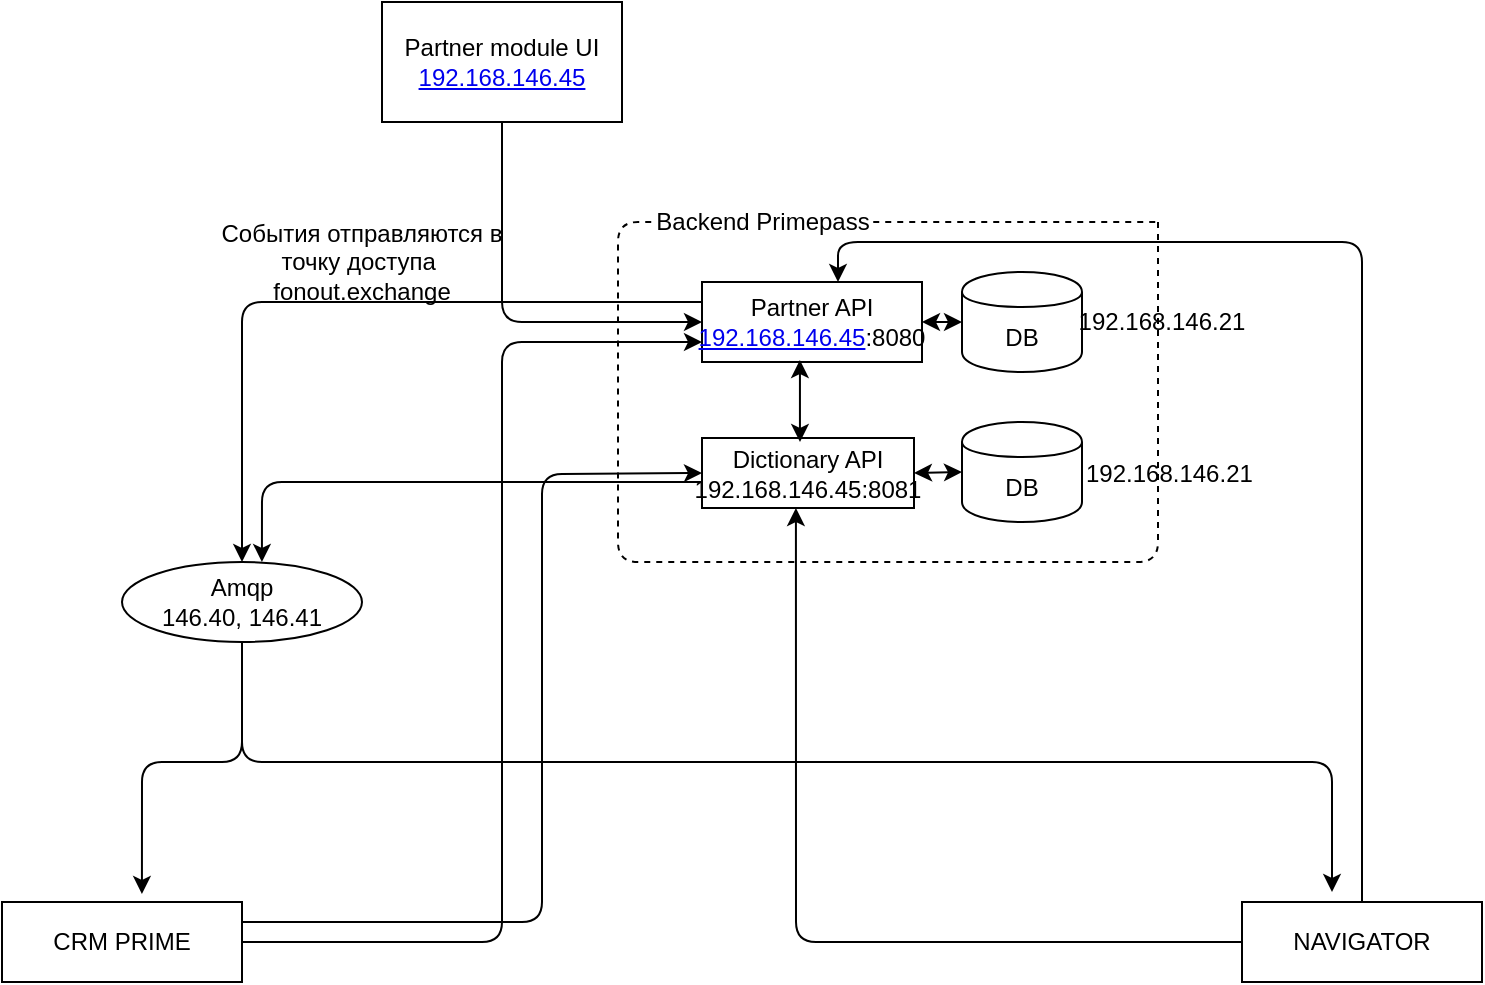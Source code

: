 <mxfile version="12.2.2" type="github" pages="1"><diagram id="DFVzBzNLim0qZuQbEsy2" name="Page-1"><mxGraphModel dx="1422" dy="713" grid="1" gridSize="10" guides="1" tooltips="1" connect="1" arrows="1" fold="1" page="1" pageScale="1" pageWidth="827" pageHeight="1169" math="0" shadow="0"><root><mxCell id="0"/><mxCell id="1" parent="0"/><mxCell id="Z46UY2OUbJjFcWQKRCcf-1" value="Partner API&lt;br&gt;&lt;a href=&quot;http://192.168.146.45/&quot;&gt;192.168.146.45&lt;/a&gt;:8080" style="rounded=0;whiteSpace=wrap;html=1;" parent="1" vertex="1"><mxGeometry x="400" y="180" width="110" height="40" as="geometry"/></mxCell><mxCell id="Z46UY2OUbJjFcWQKRCcf-2" value="DB" style="shape=cylinder;whiteSpace=wrap;html=1;boundedLbl=1;backgroundOutline=1;" parent="1" vertex="1"><mxGeometry x="530" y="175" width="60" height="50" as="geometry"/></mxCell><mxCell id="Z46UY2OUbJjFcWQKRCcf-3" value="Dictionary API&lt;br&gt;192.168.146.45:8081" style="rounded=0;whiteSpace=wrap;html=1;" parent="1" vertex="1"><mxGeometry x="400" y="258" width="106" height="35" as="geometry"/></mxCell><mxCell id="Z46UY2OUbJjFcWQKRCcf-4" value="DB" style="shape=cylinder;whiteSpace=wrap;html=1;boundedLbl=1;backgroundOutline=1;" parent="1" vertex="1"><mxGeometry x="530" y="250" width="60" height="50" as="geometry"/></mxCell><mxCell id="Z46UY2OUbJjFcWQKRCcf-5" value="" style="endArrow=classic;startArrow=classic;html=1;exitX=1;exitY=0.5;exitDx=0;exitDy=0;entryX=0;entryY=0.5;entryDx=0;entryDy=0;" parent="1" source="Z46UY2OUbJjFcWQKRCcf-1" target="Z46UY2OUbJjFcWQKRCcf-2" edge="1"><mxGeometry width="50" height="50" relative="1" as="geometry"><mxPoint x="490" y="220" as="sourcePoint"/><mxPoint x="540" y="170" as="targetPoint"/></mxGeometry></mxCell><mxCell id="Z46UY2OUbJjFcWQKRCcf-6" value="" style="endArrow=classic;startArrow=classic;html=1;exitX=1;exitY=0.5;exitDx=0;exitDy=0;entryX=0;entryY=0.5;entryDx=0;entryDy=0;" parent="1" source="Z46UY2OUbJjFcWQKRCcf-3" target="Z46UY2OUbJjFcWQKRCcf-4" edge="1"><mxGeometry width="50" height="50" relative="1" as="geometry"><mxPoint x="490" y="420" as="sourcePoint"/><mxPoint x="540" y="370" as="targetPoint"/></mxGeometry></mxCell><mxCell id="Z46UY2OUbJjFcWQKRCcf-7" value="Partner module UI&lt;br&gt;&lt;a href=&quot;http://192.168.146.45/&quot;&gt;192.168.146.45&lt;/a&gt;" style="rounded=0;whiteSpace=wrap;html=1;" parent="1" vertex="1"><mxGeometry x="240" y="40" width="120" height="60" as="geometry"/></mxCell><mxCell id="Z46UY2OUbJjFcWQKRCcf-8" value="" style="endArrow=none;dashed=1;html=1;" parent="1" edge="1"><mxGeometry width="50" height="50" relative="1" as="geometry"><mxPoint x="628" y="150" as="sourcePoint"/><mxPoint x="628" y="150" as="targetPoint"/><Array as="points"><mxPoint x="628" y="320"/><mxPoint x="358" y="320"/><mxPoint x="358" y="150"/></Array></mxGeometry></mxCell><mxCell id="Z46UY2OUbJjFcWQKRCcf-9" value="Backend Primepass" style="text;html=1;resizable=0;points=[];align=center;verticalAlign=middle;labelBackgroundColor=#ffffff;" parent="Z46UY2OUbJjFcWQKRCcf-8" vertex="1" connectable="0"><mxGeometry x="0.491" y="4" relative="1" as="geometry"><mxPoint x="26" y="4" as="offset"/></mxGeometry></mxCell><mxCell id="Z46UY2OUbJjFcWQKRCcf-10" value="" style="endArrow=classic;html=1;exitX=0.5;exitY=1;exitDx=0;exitDy=0;entryX=0;entryY=0.5;entryDx=0;entryDy=0;" parent="1" source="Z46UY2OUbJjFcWQKRCcf-7" target="Z46UY2OUbJjFcWQKRCcf-1" edge="1"><mxGeometry width="50" height="50" relative="1" as="geometry"><mxPoint x="220" y="270" as="sourcePoint"/><mxPoint x="270" y="220" as="targetPoint"/><Array as="points"><mxPoint x="300" y="200"/></Array></mxGeometry></mxCell><mxCell id="Z46UY2OUbJjFcWQKRCcf-11" value="" style="endArrow=classic;startArrow=classic;html=1;entryX=0.445;entryY=0.975;entryDx=0;entryDy=0;entryPerimeter=0;" parent="1" target="Z46UY2OUbJjFcWQKRCcf-1" edge="1"><mxGeometry width="50" height="50" relative="1" as="geometry"><mxPoint x="449" y="260" as="sourcePoint"/><mxPoint x="480" y="220" as="targetPoint"/></mxGeometry></mxCell><mxCell id="Z46UY2OUbJjFcWQKRCcf-12" value="Amqp&lt;br&gt;146.40, 146.41" style="ellipse;whiteSpace=wrap;html=1;" parent="1" vertex="1"><mxGeometry x="110" y="320" width="120" height="40" as="geometry"/></mxCell><mxCell id="Z46UY2OUbJjFcWQKRCcf-13" value="CRM PRIME" style="rounded=0;whiteSpace=wrap;html=1;" parent="1" vertex="1"><mxGeometry x="50" y="490" width="120" height="40" as="geometry"/></mxCell><mxCell id="Z46UY2OUbJjFcWQKRCcf-14" value="NAVIGATOR" style="rounded=0;whiteSpace=wrap;html=1;" parent="1" vertex="1"><mxGeometry x="670" y="490" width="120" height="40" as="geometry"/></mxCell><mxCell id="Z46UY2OUbJjFcWQKRCcf-16" value="" style="endArrow=classic;html=1;exitX=1;exitY=0.5;exitDx=0;exitDy=0;entryX=0;entryY=0.75;entryDx=0;entryDy=0;" parent="1" source="Z46UY2OUbJjFcWQKRCcf-13" target="Z46UY2OUbJjFcWQKRCcf-1" edge="1"><mxGeometry width="50" height="50" relative="1" as="geometry"><mxPoint x="280" y="530" as="sourcePoint"/><mxPoint x="330" y="480" as="targetPoint"/><Array as="points"><mxPoint x="300" y="510"/><mxPoint x="300" y="210"/></Array></mxGeometry></mxCell><mxCell id="Z46UY2OUbJjFcWQKRCcf-18" value="" style="endArrow=classic;html=1;exitX=1;exitY=0.25;exitDx=0;exitDy=0;entryX=0;entryY=0.5;entryDx=0;entryDy=0;" parent="1" source="Z46UY2OUbJjFcWQKRCcf-13" target="Z46UY2OUbJjFcWQKRCcf-3" edge="1"><mxGeometry width="50" height="50" relative="1" as="geometry"><mxPoint x="220" y="470" as="sourcePoint"/><mxPoint x="270" y="420" as="targetPoint"/><Array as="points"><mxPoint x="320" y="500"/><mxPoint x="320" y="276"/></Array></mxGeometry></mxCell><mxCell id="Z46UY2OUbJjFcWQKRCcf-19" value="" style="endArrow=classic;html=1;exitX=0.5;exitY=0;exitDx=0;exitDy=0;" parent="1" source="Z46UY2OUbJjFcWQKRCcf-14" edge="1"><mxGeometry width="50" height="50" relative="1" as="geometry"><mxPoint x="670" y="510" as="sourcePoint"/><mxPoint x="468" y="180" as="targetPoint"/><Array as="points"><mxPoint x="730" y="160"/><mxPoint x="468" y="160"/></Array></mxGeometry></mxCell><mxCell id="Z46UY2OUbJjFcWQKRCcf-20" value="" style="endArrow=classic;html=1;exitX=0;exitY=0.5;exitDx=0;exitDy=0;entryX=0.443;entryY=1;entryDx=0;entryDy=0;entryPerimeter=0;" parent="1" source="Z46UY2OUbJjFcWQKRCcf-14" target="Z46UY2OUbJjFcWQKRCcf-3" edge="1"><mxGeometry width="50" height="50" relative="1" as="geometry"><mxPoint x="630" y="500" as="sourcePoint"/><mxPoint x="447" y="300" as="targetPoint"/><Array as="points"><mxPoint x="447" y="510"/></Array></mxGeometry></mxCell><mxCell id="Z46UY2OUbJjFcWQKRCcf-21" value="" style="endArrow=classic;html=1;exitX=0;exitY=0.25;exitDx=0;exitDy=0;entryX=0.5;entryY=0;entryDx=0;entryDy=0;" parent="1" source="Z46UY2OUbJjFcWQKRCcf-1" target="Z46UY2OUbJjFcWQKRCcf-12" edge="1"><mxGeometry width="50" height="50" relative="1" as="geometry"><mxPoint x="110" y="210" as="sourcePoint"/><mxPoint x="140" y="190" as="targetPoint"/><Array as="points"><mxPoint x="170" y="190"/></Array></mxGeometry></mxCell><mxCell id="Z46UY2OUbJjFcWQKRCcf-22" value="" style="endArrow=classic;html=1;exitX=0.5;exitY=1;exitDx=0;exitDy=0;entryX=0.583;entryY=-0.1;entryDx=0;entryDy=0;entryPerimeter=0;" parent="1" source="Z46UY2OUbJjFcWQKRCcf-12" target="Z46UY2OUbJjFcWQKRCcf-13" edge="1"><mxGeometry width="50" height="50" relative="1" as="geometry"><mxPoint x="210" y="450" as="sourcePoint"/><mxPoint x="260" y="400" as="targetPoint"/><Array as="points"><mxPoint x="170" y="420"/><mxPoint x="120" y="420"/></Array></mxGeometry></mxCell><mxCell id="Z46UY2OUbJjFcWQKRCcf-23" value="" style="endArrow=classic;html=1;entryX=0.375;entryY=-0.125;entryDx=0;entryDy=0;entryPerimeter=0;" parent="1" target="Z46UY2OUbJjFcWQKRCcf-14" edge="1"><mxGeometry width="50" height="50" relative="1" as="geometry"><mxPoint x="170" y="360" as="sourcePoint"/><mxPoint x="710" y="420" as="targetPoint"/><Array as="points"><mxPoint x="170" y="420"/><mxPoint x="715" y="420"/></Array></mxGeometry></mxCell><mxCell id="Z46UY2OUbJjFcWQKRCcf-24" value="События отправляются в точку доступа&amp;nbsp; fonout.exchange" style="text;html=1;strokeColor=none;fillColor=none;align=center;verticalAlign=middle;whiteSpace=wrap;rounded=0;" parent="1" vertex="1"><mxGeometry x="145" y="160" width="170" height="20" as="geometry"/></mxCell><mxCell id="Z46UY2OUbJjFcWQKRCcf-25" value="" style="endArrow=classic;html=1;entryX=0.583;entryY=0;entryDx=0;entryDy=0;entryPerimeter=0;" parent="1" target="Z46UY2OUbJjFcWQKRCcf-12" edge="1"><mxGeometry width="50" height="50" relative="1" as="geometry"><mxPoint x="400" y="280" as="sourcePoint"/><mxPoint x="410" y="350" as="targetPoint"/><Array as="points"><mxPoint x="180" y="280"/></Array></mxGeometry></mxCell><mxCell id="Z46UY2OUbJjFcWQKRCcf-27" value="192.168.146.21" style="text;html=1;strokeColor=none;fillColor=none;align=center;verticalAlign=middle;whiteSpace=wrap;rounded=0;" parent="1" vertex="1"><mxGeometry x="610" y="190" width="40" height="20" as="geometry"/></mxCell><mxCell id="Z46UY2OUbJjFcWQKRCcf-28" value="192.168.146.21" style="text;html=1;resizable=0;points=[];autosize=1;align=left;verticalAlign=top;spacingTop=-4;" parent="1" vertex="1"><mxGeometry x="590" y="265.5" width="100" height="20" as="geometry"/></mxCell></root></mxGraphModel></diagram></mxfile>